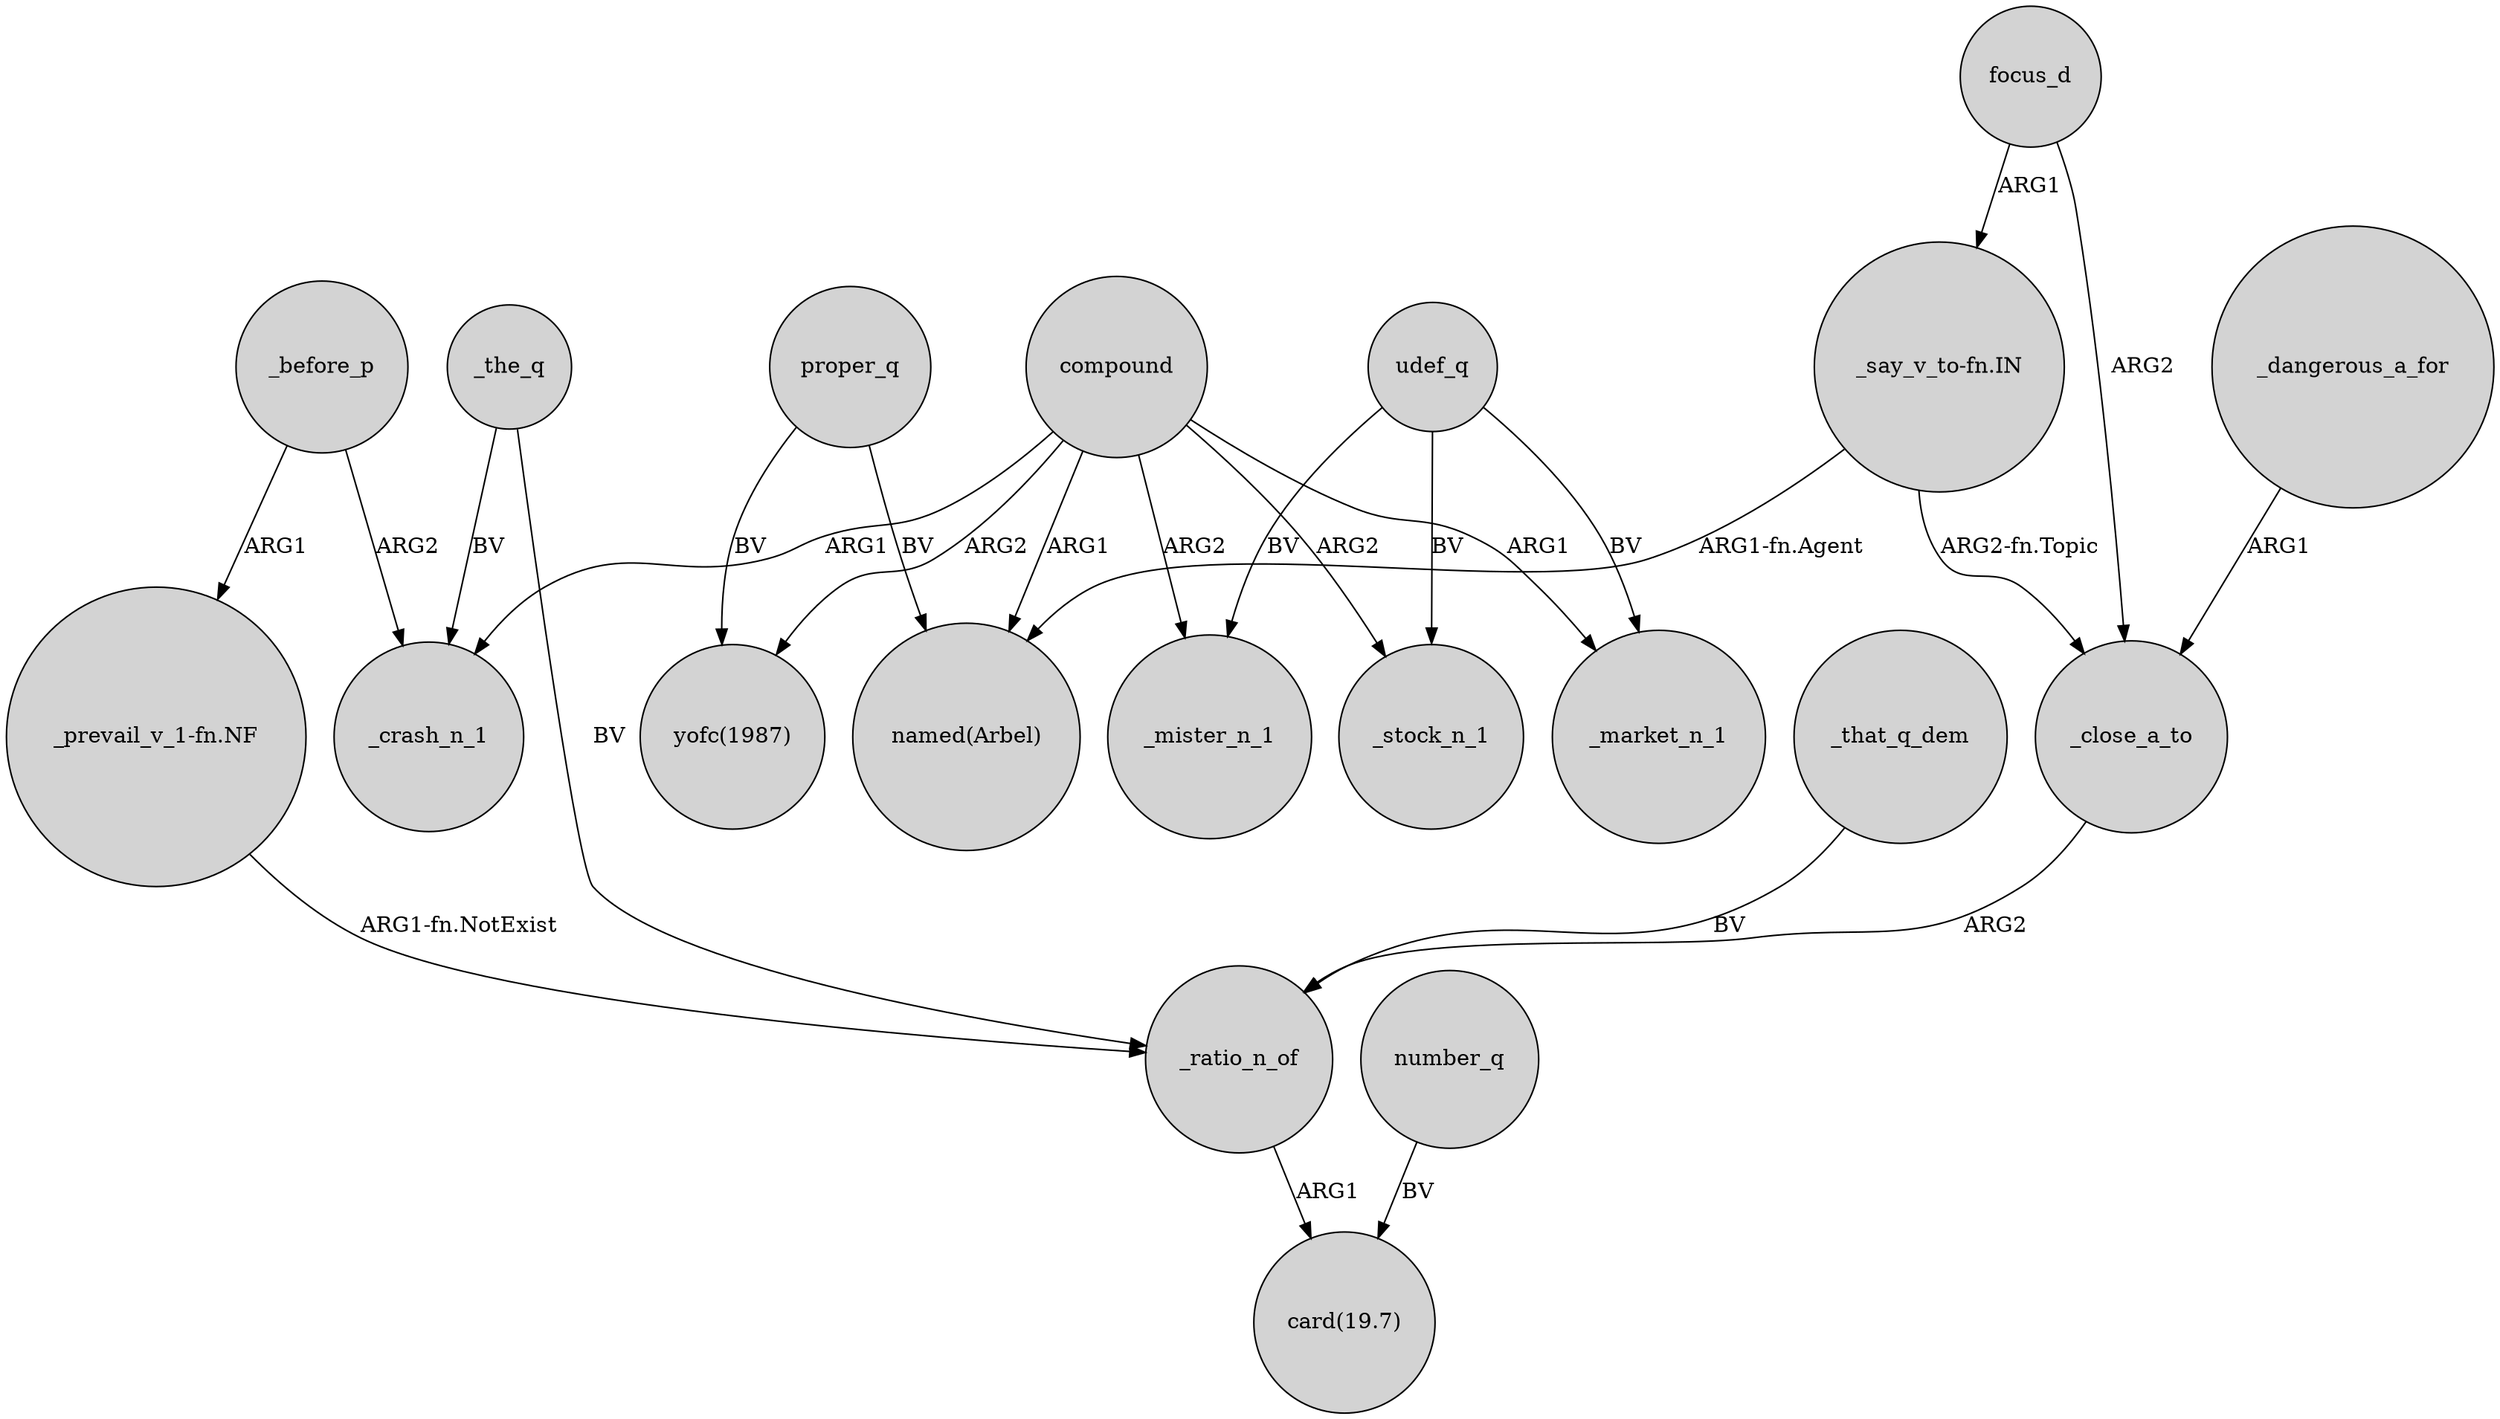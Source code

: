 digraph {
	node [shape=circle style=filled]
	_before_p -> _crash_n_1 [label=ARG2]
	_dangerous_a_for -> _close_a_to [label=ARG1]
	proper_q -> "named(Arbel)" [label=BV]
	compound -> _mister_n_1 [label=ARG2]
	udef_q -> _mister_n_1 [label=BV]
	compound -> _crash_n_1 [label=ARG1]
	udef_q -> _market_n_1 [label=BV]
	_ratio_n_of -> "card(19.7)" [label=ARG1]
	compound -> "named(Arbel)" [label=ARG1]
	compound -> _stock_n_1 [label=ARG2]
	_close_a_to -> _ratio_n_of [label=ARG2]
	udef_q -> _stock_n_1 [label=BV]
	_before_p -> "_prevail_v_1-fn.NF" [label=ARG1]
	_the_q -> _ratio_n_of [label=BV]
	compound -> "yofc(1987)" [label=ARG2]
	number_q -> "card(19.7)" [label=BV]
	proper_q -> "yofc(1987)" [label=BV]
	"_say_v_to-fn.IN" -> "named(Arbel)" [label="ARG1-fn.Agent"]
	"_say_v_to-fn.IN" -> _close_a_to [label="ARG2-fn.Topic"]
	compound -> _market_n_1 [label=ARG1]
	"_prevail_v_1-fn.NF" -> _ratio_n_of [label="ARG1-fn.NotExist"]
	focus_d -> _close_a_to [label=ARG2]
	_that_q_dem -> _ratio_n_of [label=BV]
	_the_q -> _crash_n_1 [label=BV]
	focus_d -> "_say_v_to-fn.IN" [label=ARG1]
}
